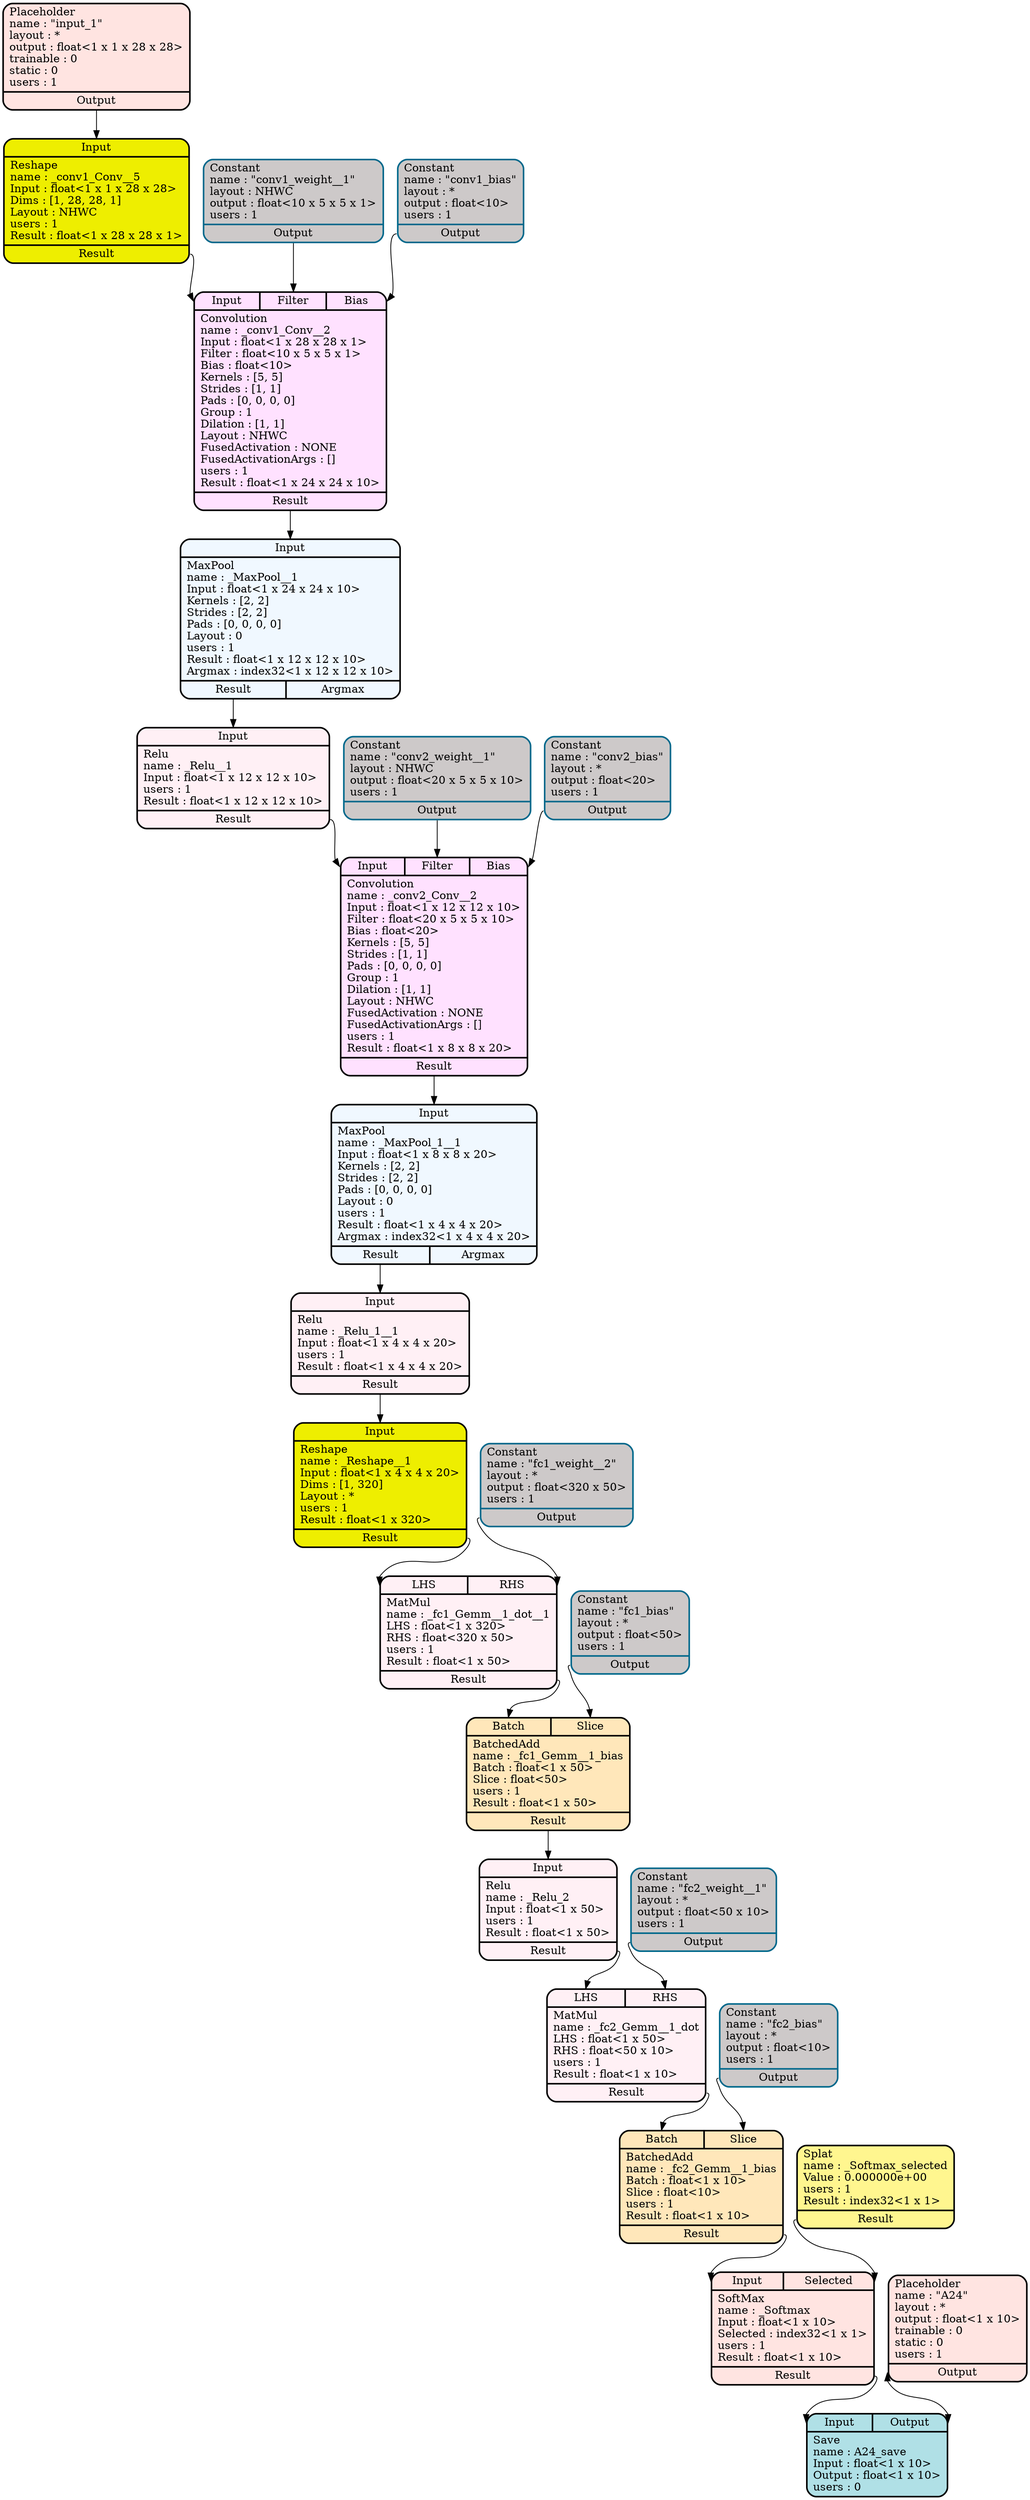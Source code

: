 digraph DAG {
	rankdir=TB;
_fc2_Gemm__1_dot[
	label = "{{<LHS>LHS|<RHS>RHS}|{MatMul\lname : _fc2_Gemm__1_dot\lLHS : float\<1 x 50\>\lRHS : float\<50 x 10\>\lusers : 1\lResult : float\<1 x 10\>\l}|{<Result>Result}}"
	shape = "record"
	style="filled,rounded"
	fillcolor=LavenderBlush1
penwidth = 2];

_Relu_2[
	label = "{{<Input>Input}|{Relu\lname : _Relu_2\lInput : float\<1 x 50\>\lusers : 1\lResult : float\<1 x 50\>\l}|{<Result>Result}}"
	shape = "record"
	style="filled,rounded"
	fillcolor=LavenderBlush1
penwidth = 2];

_fc1_Gemm__1_bias[
	label = "{{<Batch>Batch|<Slice>Slice}|{BatchedAdd\lname : _fc1_Gemm__1_bias\lBatch : float\<1 x 50\>\lSlice : float\<50\>\lusers : 1\lResult : float\<1 x 50\>\l}|{<Result>Result}}"
	shape = "record"
	style="filled,rounded"
	fillcolor=Wheat1
penwidth = 2];

_fc1_Gemm__1_dot__1[
	label = "{{<LHS>LHS|<RHS>RHS}|{MatMul\lname : _fc1_Gemm__1_dot__1\lLHS : float\<1 x 320\>\lRHS : float\<320 x 50\>\lusers : 1\lResult : float\<1 x 50\>\l}|{<Result>Result}}"
	shape = "record"
	style="filled,rounded"
	fillcolor=LavenderBlush1
penwidth = 2];

_Reshape__1[
	label = "{{<Input>Input}|{Reshape\lname : _Reshape__1\lInput : float\<1 x 4 x 4 x 20\>\lDims : [1, 320]\lLayout : *\lusers : 1\lResult : float\<1 x 320\>\l}|{<Result>Result}}"
	shape = "record"
	style="filled,rounded"
	fillcolor=Yellow2
penwidth = 2];

_Relu_1__1[
	label = "{{<Input>Input}|{Relu\lname : _Relu_1__1\lInput : float\<1 x 4 x 4 x 20\>\lusers : 1\lResult : float\<1 x 4 x 4 x 20\>\l}|{<Result>Result}}"
	shape = "record"
	style="filled,rounded"
	fillcolor=LavenderBlush1
penwidth = 2];

_MaxPool_1__1[
	label = "{{<Input>Input}|{MaxPool\lname : _MaxPool_1__1\lInput : float\<1 x 8 x 8 x 20\>\lKernels : [2, 2]\lStrides : [2, 2]\lPads : [0, 0, 0, 0]\lLayout : 0\lusers : 1\lResult : float\<1 x 4 x 4 x 20\>\lArgmax : index32\<1 x 4 x 4 x 20\>\l}|{<Result>Result|<Argmax>Argmax}}"
	shape = "record"
	style="filled,rounded"
	fillcolor=AliceBlue
penwidth = 2];

_conv2_Conv__2[
	label = "{{<Input>Input|<Filter>Filter|<Bias>Bias}|{Convolution\lname : _conv2_Conv__2\lInput : float\<1 x 12 x 12 x 10\>\lFilter : float\<20 x 5 x 5 x 10\>\lBias : float\<20\>\lKernels : [5, 5]\lStrides : [1, 1]\lPads : [0, 0, 0, 0]\lGroup : 1\lDilation : [1, 1]\lLayout : NHWC\lFusedActivation : NONE\lFusedActivationArgs : []\lusers : 1\lResult : float\<1 x 8 x 8 x 20\>\l}|{<Result>Result}}"
	shape = "record"
	style="filled,rounded"
	fillcolor=Thistle1
penwidth = 2];

_Relu__1[
	label = "{{<Input>Input}|{Relu\lname : _Relu__1\lInput : float\<1 x 12 x 12 x 10\>\lusers : 1\lResult : float\<1 x 12 x 12 x 10\>\l}|{<Result>Result}}"
	shape = "record"
	style="filled,rounded"
	fillcolor=LavenderBlush1
penwidth = 2];

_MaxPool__1[
	label = "{{<Input>Input}|{MaxPool\lname : _MaxPool__1\lInput : float\<1 x 24 x 24 x 10\>\lKernels : [2, 2]\lStrides : [2, 2]\lPads : [0, 0, 0, 0]\lLayout : 0\lusers : 1\lResult : float\<1 x 12 x 12 x 10\>\lArgmax : index32\<1 x 12 x 12 x 10\>\l}|{<Result>Result|<Argmax>Argmax}}"
	shape = "record"
	style="filled,rounded"
	fillcolor=AliceBlue
penwidth = 2];

_conv1_Conv__2[
	label = "{{<Input>Input|<Filter>Filter|<Bias>Bias}|{Convolution\lname : _conv1_Conv__2\lInput : float\<1 x 28 x 28 x 1\>\lFilter : float\<10 x 5 x 5 x 1\>\lBias : float\<10\>\lKernels : [5, 5]\lStrides : [1, 1]\lPads : [0, 0, 0, 0]\lGroup : 1\lDilation : [1, 1]\lLayout : NHWC\lFusedActivation : NONE\lFusedActivationArgs : []\lusers : 1\lResult : float\<1 x 24 x 24 x 10\>\l}|{<Result>Result}}"
	shape = "record"
	style="filled,rounded"
	fillcolor=Thistle1
penwidth = 2];

_conv1_Conv__5[
	label = "{{<Input>Input}|{Reshape\lname : _conv1_Conv__5\lInput : float\<1 x 1 x 28 x 28\>\lDims : [1, 28, 28, 1]\lLayout : NHWC\lusers : 1\lResult : float\<1 x 28 x 28 x 1\>\l}|{<Result>Result}}"
	shape = "record"
	style="filled,rounded"
	fillcolor=Yellow2
penwidth = 2];

input_1[
	label = "{{Placeholder\lname : \"input_1\"\llayout : *\loutput : float\<1 x 1 x 28 x 28\>\ltrainable : 0\lstatic : 0\lusers : 1\l}|{<Output>Output}}"
	shape = "record"
	style="filled,rounded"
	fillcolor=MistyRose1
penwidth = 2];

conv1_weight__1[
	label = "{{Constant\lname : \"conv1_weight__1\"\llayout : NHWC\loutput : float\<10 x 5 x 5 x 1\>\lusers : 1\l}|{<Output>Output}}"
	shape = "record"
	style="filled,rounded"
	fillcolor=Snow3 color=DeepSkyBlue4
penwidth = 2];

conv1_bias[
	label = "{{Constant\lname : \"conv1_bias\"\llayout : *\loutput : float\<10\>\lusers : 1\l}|{<Output>Output}}"
	shape = "record"
	style="filled,rounded"
	fillcolor=Snow3 color=DeepSkyBlue4
penwidth = 2];

conv2_weight__1[
	label = "{{Constant\lname : \"conv2_weight__1\"\llayout : NHWC\loutput : float\<20 x 5 x 5 x 10\>\lusers : 1\l}|{<Output>Output}}"
	shape = "record"
	style="filled,rounded"
	fillcolor=Snow3 color=DeepSkyBlue4
penwidth = 2];

conv2_bias[
	label = "{{Constant\lname : \"conv2_bias\"\llayout : *\loutput : float\<20\>\lusers : 1\l}|{<Output>Output}}"
	shape = "record"
	style="filled,rounded"
	fillcolor=Snow3 color=DeepSkyBlue4
penwidth = 2];

fc1_weight__2[
	label = "{{Constant\lname : \"fc1_weight__2\"\llayout : *\loutput : float\<320 x 50\>\lusers : 1\l}|{<Output>Output}}"
	shape = "record"
	style="filled,rounded"
	fillcolor=Snow3 color=DeepSkyBlue4
penwidth = 2];

fc1_bias[
	label = "{{Constant\lname : \"fc1_bias\"\llayout : *\loutput : float\<50\>\lusers : 1\l}|{<Output>Output}}"
	shape = "record"
	style="filled,rounded"
	fillcolor=Snow3 color=DeepSkyBlue4
penwidth = 2];

fc2_weight__1[
	label = "{{Constant\lname : \"fc2_weight__1\"\llayout : *\loutput : float\<50 x 10\>\lusers : 1\l}|{<Output>Output}}"
	shape = "record"
	style="filled,rounded"
	fillcolor=Snow3 color=DeepSkyBlue4
penwidth = 2];

_fc2_Gemm__1_bias[
	label = "{{<Batch>Batch|<Slice>Slice}|{BatchedAdd\lname : _fc2_Gemm__1_bias\lBatch : float\<1 x 10\>\lSlice : float\<10\>\lusers : 1\lResult : float\<1 x 10\>\l}|{<Result>Result}}"
	shape = "record"
	style="filled,rounded"
	fillcolor=Wheat1
penwidth = 2];

fc2_bias[
	label = "{{Constant\lname : \"fc2_bias\"\llayout : *\loutput : float\<10\>\lusers : 1\l}|{<Output>Output}}"
	shape = "record"
	style="filled,rounded"
	fillcolor=Snow3 color=DeepSkyBlue4
penwidth = 2];

_Softmax_selected[
	label = "{{Splat\lname : _Softmax_selected\lValue : 0.000000e+00\lusers : 1\lResult : index32\<1 x 1\>\l}|{<Result>Result}}"
	shape = "record"
	style="filled,rounded"
	fillcolor=Khaki1
penwidth = 2];

_Softmax[
	label = "{{<Input>Input|<Selected>Selected}|{SoftMax\lname : _Softmax\lInput : float\<1 x 10\>\lSelected : index32\<1 x 1\>\lusers : 1\lResult : float\<1 x 10\>\l}|{<Result>Result}}"
	shape = "record"
	style="filled,rounded"
	fillcolor=MistyRose1
penwidth = 2];

A24_save[
	label = "{{<Input>Input|<Output>Output}|{Save\lname : A24_save\lInput : float\<1 x 10\>\lOutput : float\<1 x 10\>\lusers : 0\l}}"
	shape = "record"
	style="filled,rounded"
	fillcolor=PowderBlue
penwidth = 2];

A24[
	label = "{{Placeholder\lname : \"A24\"\llayout : *\loutput : float\<1 x 10\>\ltrainable : 0\lstatic : 0\lusers : 1\l}|{<Output>Output}}"
	shape = "record"
	style="filled,rounded"
	fillcolor=MistyRose1
penwidth = 2];

A24:Output -> A24_save:Output [dir="both"];
_Softmax:Result -> A24_save:Input;
_Softmax_selected:Result -> _Softmax:Selected;
_fc2_Gemm__1_bias:Result -> _Softmax:Input;
fc2_weight__1:Output -> _fc2_Gemm__1_dot:RHS;
fc1_bias:Output -> _fc1_Gemm__1_bias:Slice;
fc1_weight__2:Output -> _fc1_Gemm__1_dot__1:RHS;
_MaxPool_1__1:Result -> _Relu_1__1:Input;
_Relu_1__1:Result -> _Reshape__1:Input;
_conv1_Conv__2:Result -> _MaxPool__1:Input;
_Reshape__1:Result -> _fc1_Gemm__1_dot__1:LHS;
conv2_bias:Output -> _conv2_Conv__2:Bias;
_Relu_2:Result -> _fc2_Gemm__1_dot:LHS;
_fc1_Gemm__1_bias:Result -> _Relu_2:Input;
_conv2_Conv__2:Result -> _MaxPool_1__1:Input;
fc2_bias:Output -> _fc2_Gemm__1_bias:Slice;
_Relu__1:Result -> _conv2_Conv__2:Input;
conv1_bias:Output -> _conv1_Conv__2:Bias;
_fc2_Gemm__1_dot:Result -> _fc2_Gemm__1_bias:Batch;
_MaxPool__1:Result -> _Relu__1:Input;
_conv1_Conv__5:Result -> _conv1_Conv__2:Input;
input_1:Output -> _conv1_Conv__5:Input;
conv2_weight__1:Output -> _conv2_Conv__2:Filter;
_fc1_Gemm__1_dot__1:Result -> _fc1_Gemm__1_bias:Batch;
conv1_weight__1:Output -> _conv1_Conv__2:Filter;
}